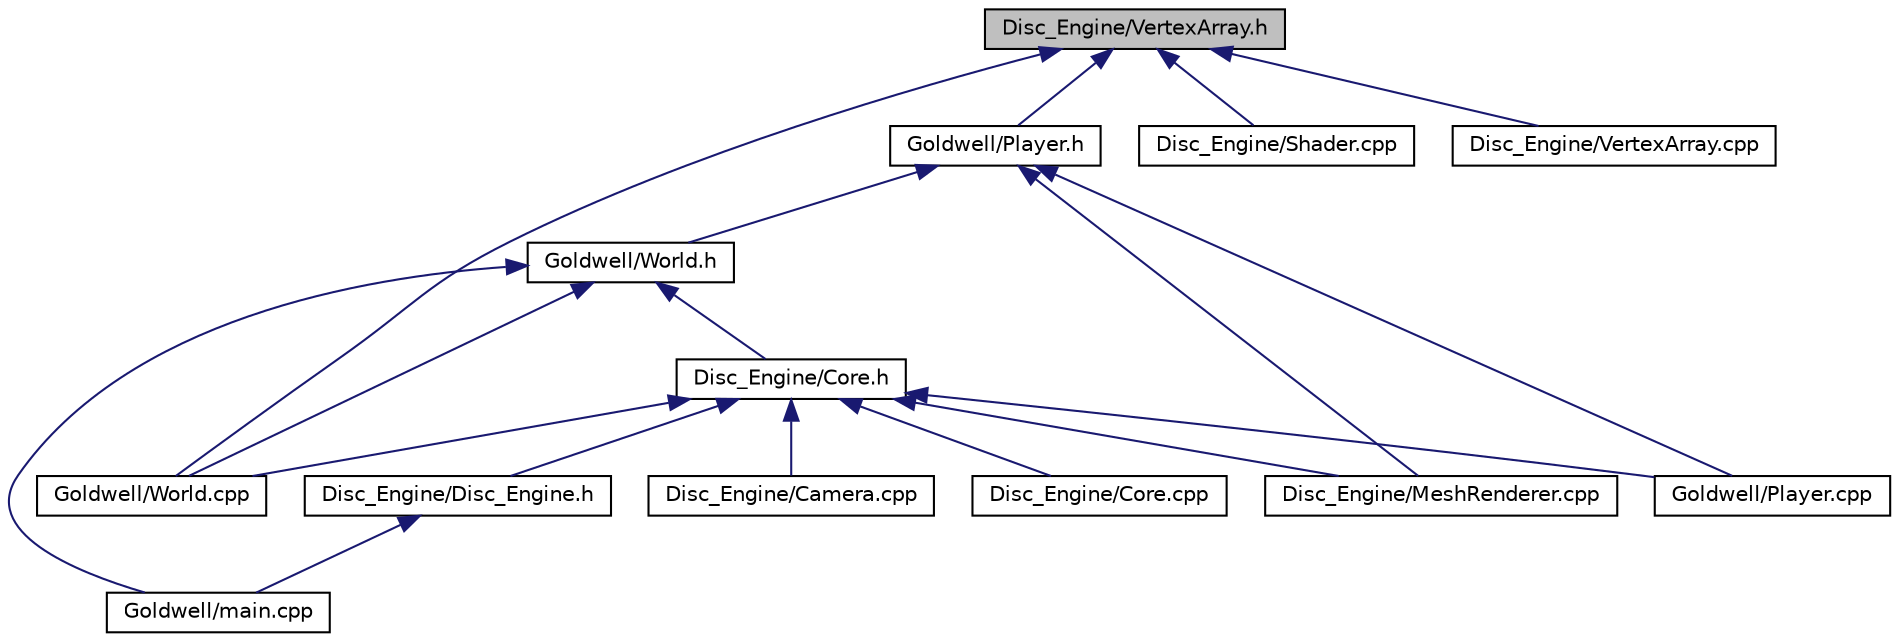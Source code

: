 digraph "Disc_Engine/VertexArray.h"
{
  edge [fontname="Helvetica",fontsize="10",labelfontname="Helvetica",labelfontsize="10"];
  node [fontname="Helvetica",fontsize="10",shape=record];
  Node7 [label="Disc_Engine/VertexArray.h",height=0.2,width=0.4,color="black", fillcolor="grey75", style="filled", fontcolor="black"];
  Node7 -> Node8 [dir="back",color="midnightblue",fontsize="10",style="solid"];
  Node8 [label="Goldwell/Player.h",height=0.2,width=0.4,color="black", fillcolor="white", style="filled",URL="$_player_8h.html"];
  Node8 -> Node9 [dir="back",color="midnightblue",fontsize="10",style="solid"];
  Node9 [label="Goldwell/World.h",height=0.2,width=0.4,color="black", fillcolor="white", style="filled",URL="$_world_8h.html"];
  Node9 -> Node10 [dir="back",color="midnightblue",fontsize="10",style="solid"];
  Node10 [label="Disc_Engine/Core.h",height=0.2,width=0.4,color="black", fillcolor="white", style="filled",URL="$_core_8h.html"];
  Node10 -> Node11 [dir="back",color="midnightblue",fontsize="10",style="solid"];
  Node11 [label="Disc_Engine/Camera.cpp",height=0.2,width=0.4,color="black", fillcolor="white", style="filled",URL="$_camera_8cpp.html"];
  Node10 -> Node12 [dir="back",color="midnightblue",fontsize="10",style="solid"];
  Node12 [label="Disc_Engine/Core.cpp",height=0.2,width=0.4,color="black", fillcolor="white", style="filled",URL="$_core_8cpp.html"];
  Node10 -> Node13 [dir="back",color="midnightblue",fontsize="10",style="solid"];
  Node13 [label="Disc_Engine/Disc_Engine.h",height=0.2,width=0.4,color="black", fillcolor="white", style="filled",URL="$_disc___engine_8h.html"];
  Node13 -> Node14 [dir="back",color="midnightblue",fontsize="10",style="solid"];
  Node14 [label="Goldwell/main.cpp",height=0.2,width=0.4,color="black", fillcolor="white", style="filled",URL="$main_8cpp.html"];
  Node10 -> Node15 [dir="back",color="midnightblue",fontsize="10",style="solid"];
  Node15 [label="Disc_Engine/MeshRenderer.cpp",height=0.2,width=0.4,color="black", fillcolor="white", style="filled",URL="$_mesh_renderer_8cpp.html"];
  Node10 -> Node16 [dir="back",color="midnightblue",fontsize="10",style="solid"];
  Node16 [label="Goldwell/Player.cpp",height=0.2,width=0.4,color="black", fillcolor="white", style="filled",URL="$_player_8cpp.html"];
  Node10 -> Node17 [dir="back",color="midnightblue",fontsize="10",style="solid"];
  Node17 [label="Goldwell/World.cpp",height=0.2,width=0.4,color="black", fillcolor="white", style="filled",URL="$_world_8cpp.html"];
  Node9 -> Node14 [dir="back",color="midnightblue",fontsize="10",style="solid"];
  Node9 -> Node17 [dir="back",color="midnightblue",fontsize="10",style="solid"];
  Node8 -> Node15 [dir="back",color="midnightblue",fontsize="10",style="solid"];
  Node8 -> Node16 [dir="back",color="midnightblue",fontsize="10",style="solid"];
  Node7 -> Node18 [dir="back",color="midnightblue",fontsize="10",style="solid"];
  Node18 [label="Disc_Engine/Shader.cpp",height=0.2,width=0.4,color="black", fillcolor="white", style="filled",URL="$_shader_8cpp.html"];
  Node7 -> Node19 [dir="back",color="midnightblue",fontsize="10",style="solid"];
  Node19 [label="Disc_Engine/VertexArray.cpp",height=0.2,width=0.4,color="black", fillcolor="white", style="filled",URL="$_vertex_array_8cpp.html"];
  Node7 -> Node17 [dir="back",color="midnightblue",fontsize="10",style="solid"];
}
